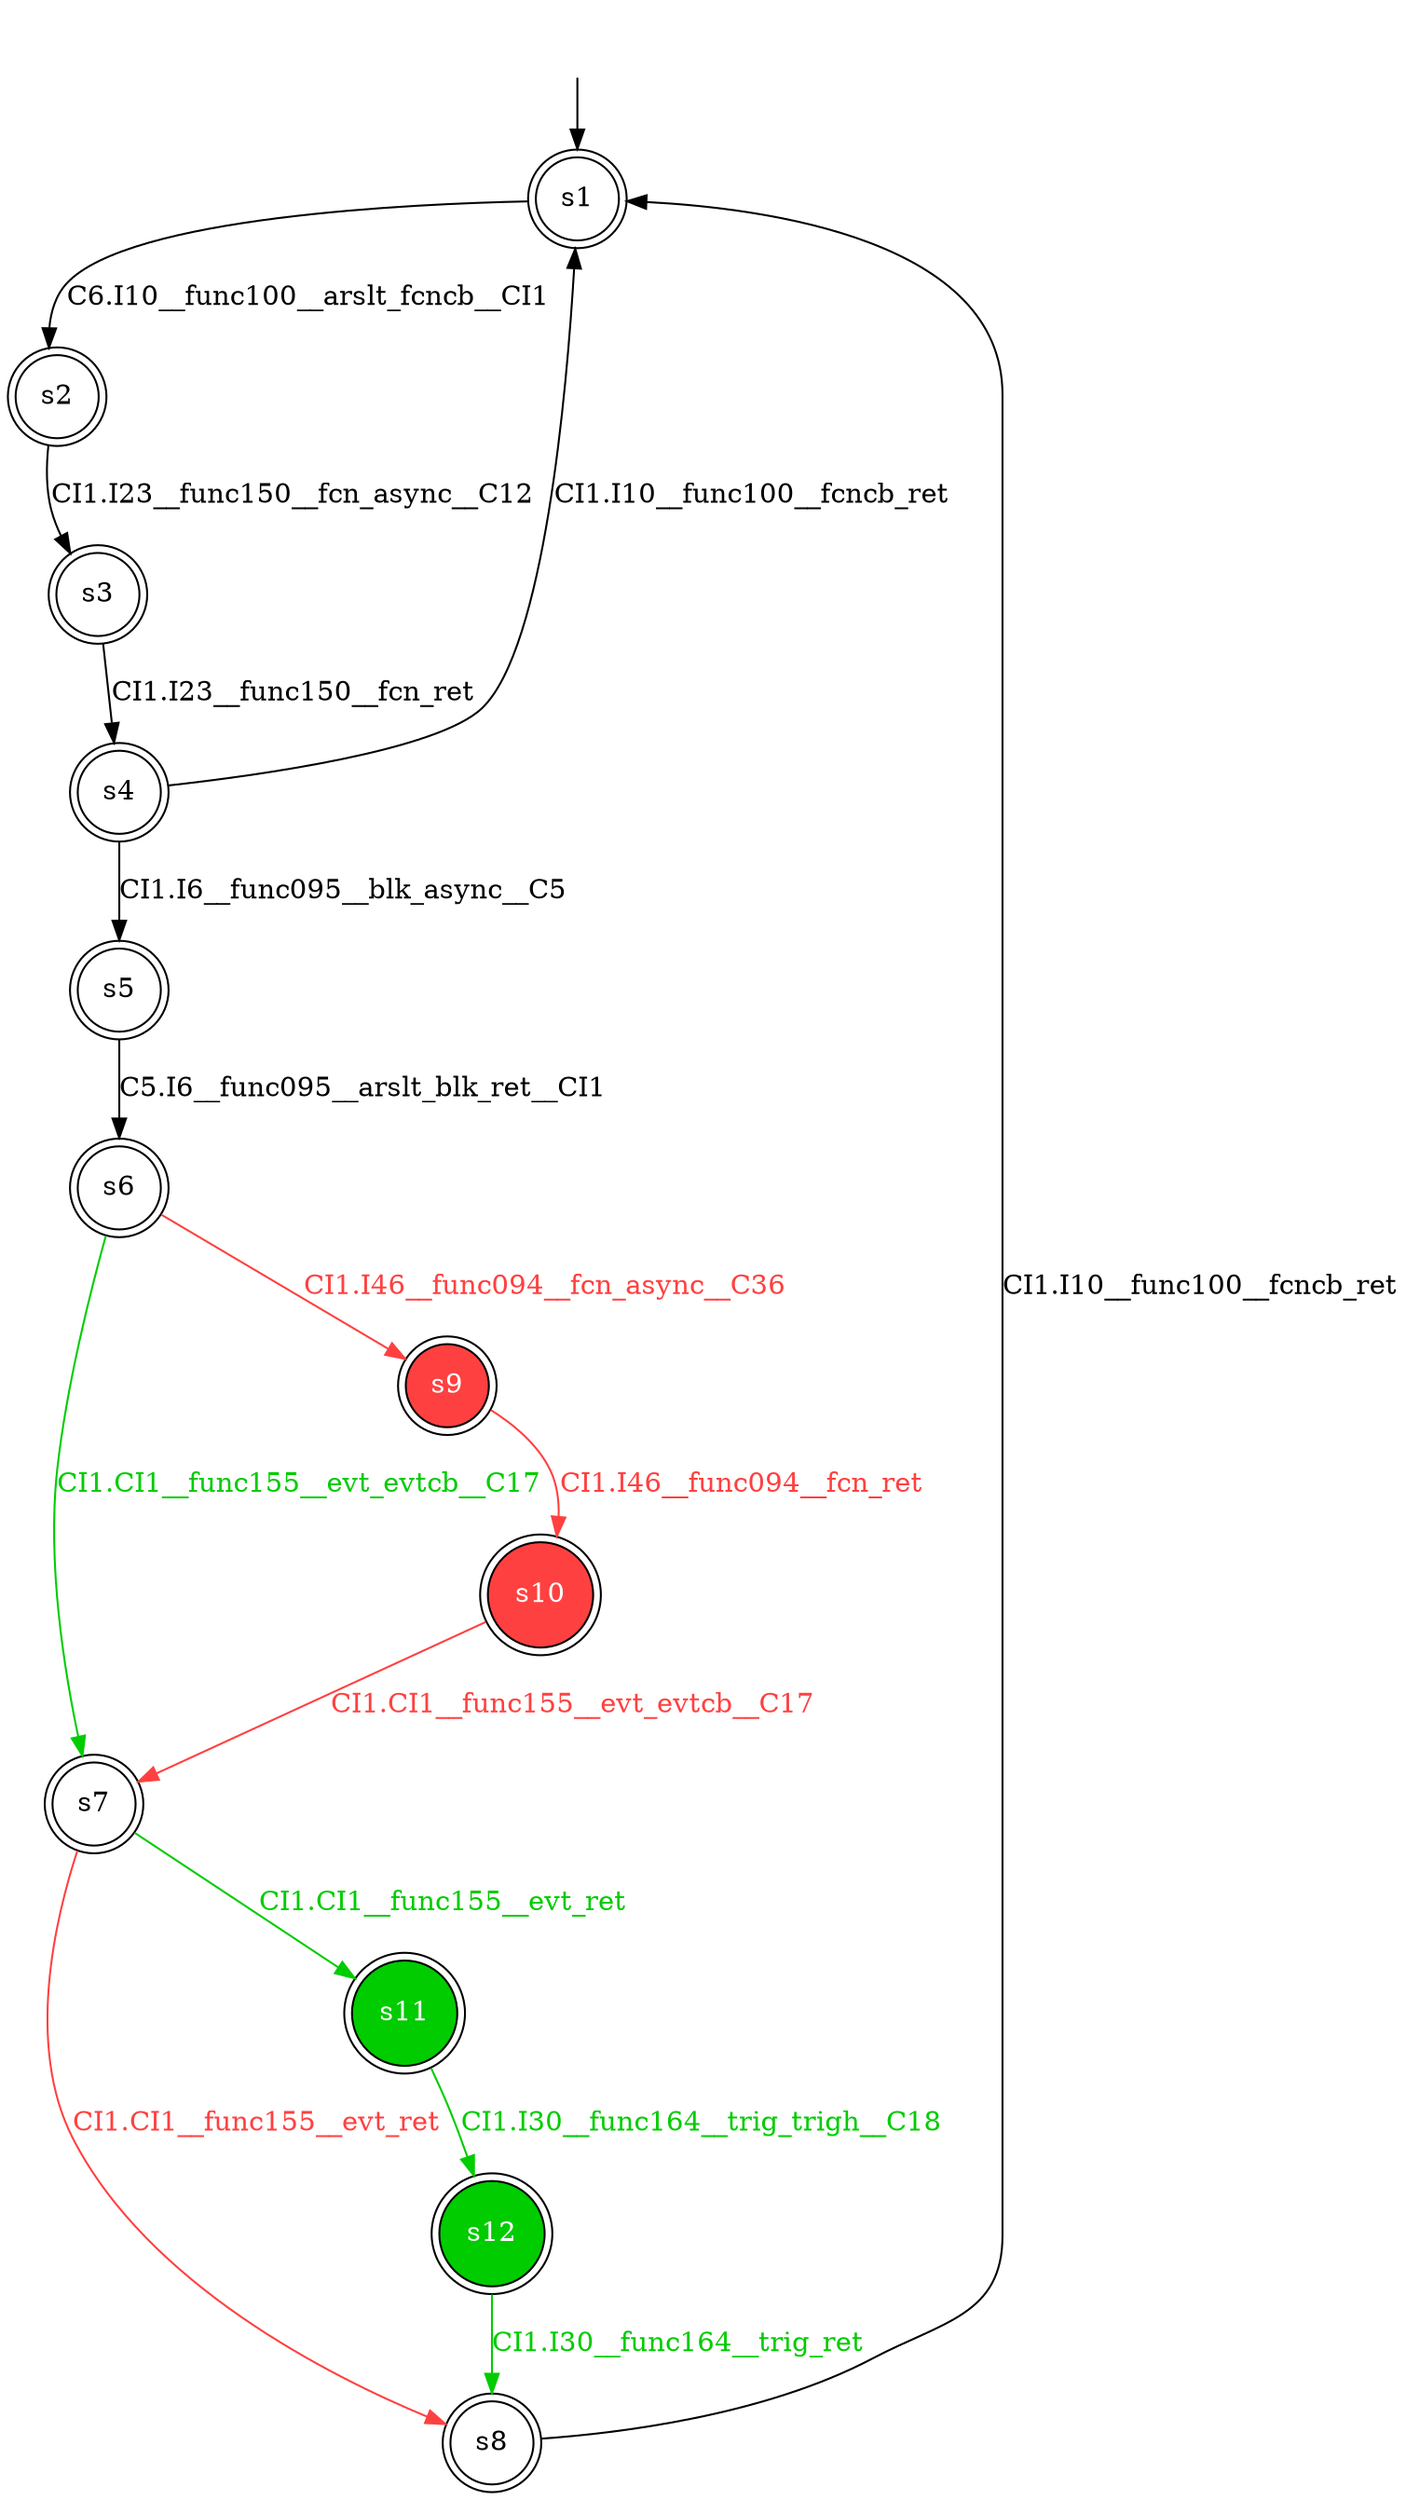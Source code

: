 digraph diffautomaton {
	1 [label=<s1> shape="doublecircle"];
	2 [label=<s2> shape="doublecircle"];
	3 [label=<s3> shape="doublecircle"];
	4 [label=<s4> shape="doublecircle"];
	5 [label=<s5> shape="doublecircle"];
	6 [label=<s6> shape="doublecircle"];
	7 [label=<s7> shape="doublecircle"];
	8 [label=<s8> shape="doublecircle"];
	9 [label=<s9> shape="doublecircle" fillcolor="#ff4040" fontcolor="#ffffff" style="filled"];
	10 [label=<s10> shape="doublecircle" fillcolor="#ff4040" fontcolor="#ffffff" style="filled"];
	11 [label=<s11> shape="doublecircle" fillcolor="#00cc00" fontcolor="#ffffff" style="filled"];
	12 [label=<s12> shape="doublecircle" fillcolor="#00cc00" fontcolor="#ffffff" style="filled"];
	__init1 [label=<> shape="none"];
	__init1 -> 1;
	1 -> 2 [label=<<font color="#000000">C6.I10__func100__arslt_fcncb__CI1</font>> id="1-0-2"];
	2 -> 3 [label=<<font color="#000000">CI1.I23__func150__fcn_async__C12</font>> id="2-0-3"];
	3 -> 4 [label=<<font color="#000000">CI1.I23__func150__fcn_ret</font>> id="3-0-4"];
	4 -> 5 [label=<<font color="#000000">CI1.I6__func095__blk_async__C5</font>> id="4-0-5"];
	4 -> 1 [label=<<font color="#000000">CI1.I10__func100__fcncb_ret</font>> id="4-1-1"];
	5 -> 6 [label=<<font color="#000000">C5.I6__func095__arslt_blk_ret__CI1</font>> id="5-0-6"];
	6 -> 9 [label=<<font color="#ff4040">CI1.I46__func094__fcn_async__C36</font>> color="#ff4040" id="6-0-9"];
	6 -> 7 [label=<<font color="#00cc00">CI1.CI1__func155__evt_evtcb__C17</font>> color="#00cc00" id="6-1-7"];
	7 -> 8 [label=<<font color="#ff4040">CI1.CI1__func155__evt_ret</font>> color="#ff4040" id="7-0-8"];
	7 -> 11 [label=<<font color="#00cc00">CI1.CI1__func155__evt_ret</font>> color="#00cc00" id="7-1-11"];
	8 -> 1 [label=<<font color="#000000">CI1.I10__func100__fcncb_ret</font>> id="8-0-1"];
	9 -> 10 [label=<<font color="#ff4040">CI1.I46__func094__fcn_ret</font>> color="#ff4040" id="9-0-10"];
	10 -> 7 [label=<<font color="#ff4040">CI1.CI1__func155__evt_evtcb__C17</font>> color="#ff4040" id="10-0-7"];
	11 -> 12 [label=<<font color="#00cc00">CI1.I30__func164__trig_trigh__C18</font>> color="#00cc00" id="11-0-12"];
	12 -> 8 [label=<<font color="#00cc00">CI1.I30__func164__trig_ret</font>> color="#00cc00" id="12-0-8"];
}
